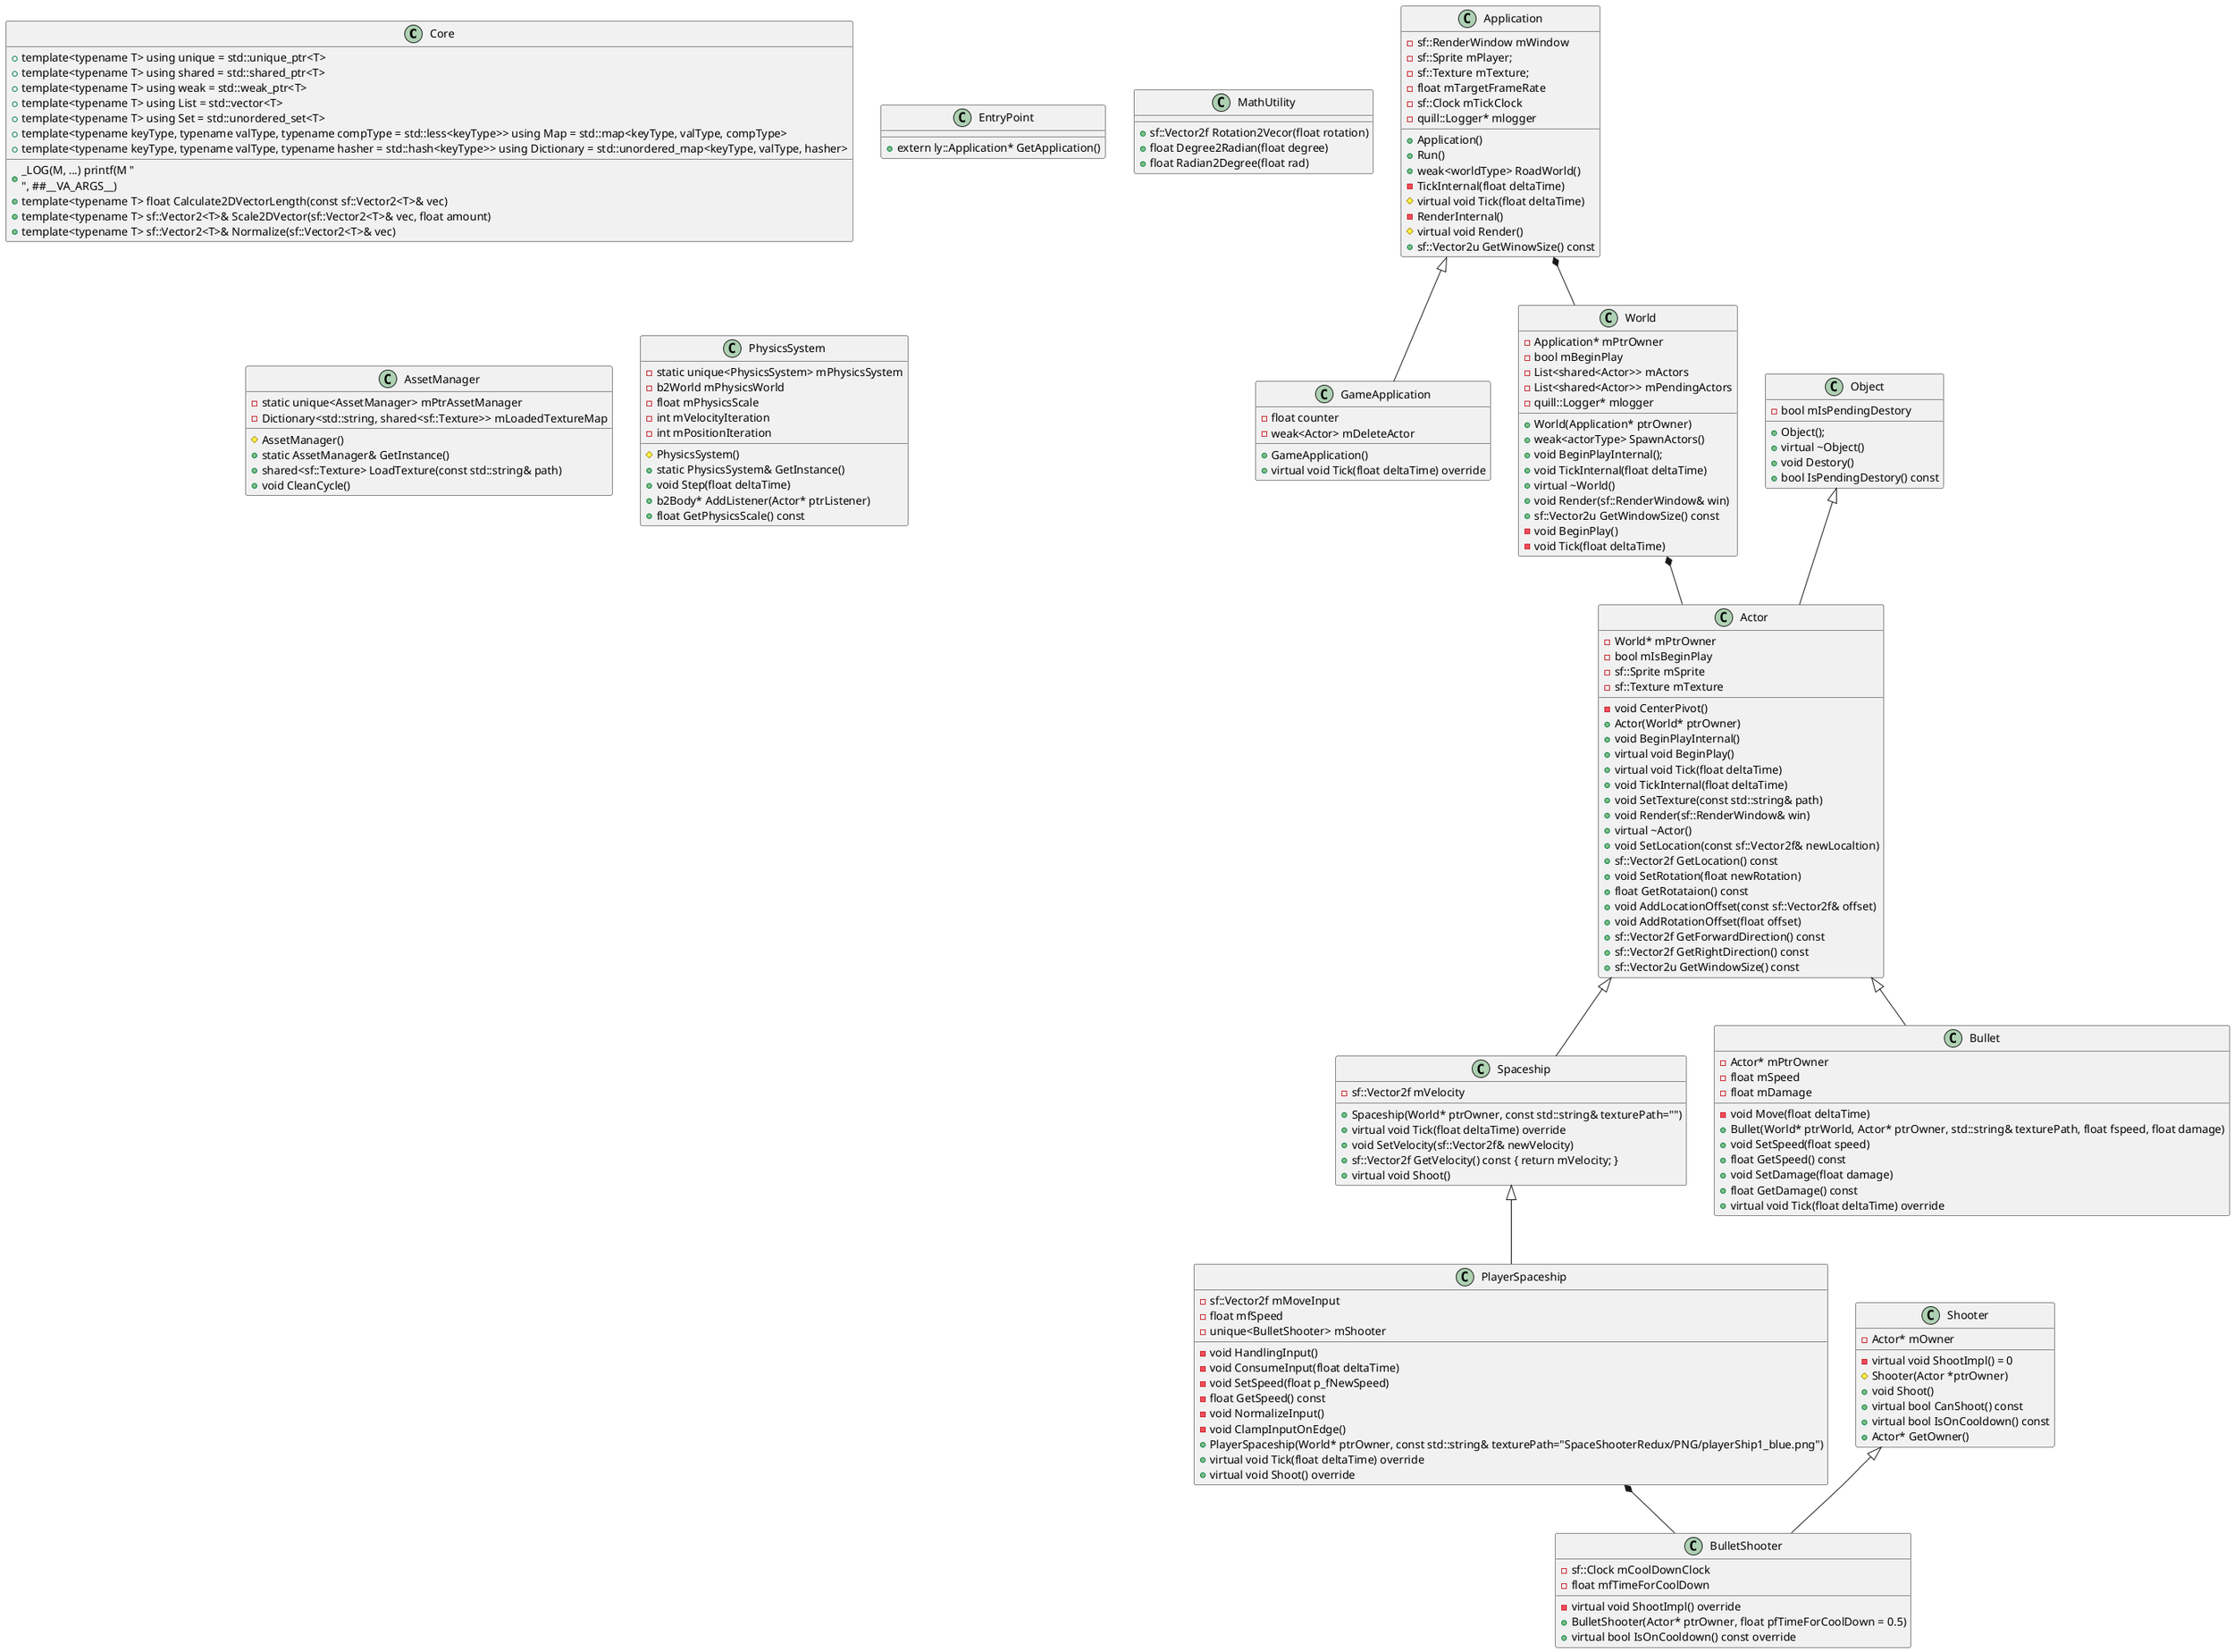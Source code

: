 @startuml

class Core{
	+template<typename T> using unique = std::unique_ptr<T>
	+template<typename T> using shared = std::shared_ptr<T>
	+template<typename T> using weak = std::weak_ptr<T>
	+template<typename T> using List = std::vector<T>
	+template<typename T> using Set = std::unordered_set<T>
	+template<typename keyType, typename valType, typename compType = std::less<keyType>> using Map = std::map<keyType, valType, compType>
	+template<typename keyType, typename valType, typename hasher = std::hash<keyType>> using Dictionary = std::unordered_map<keyType, valType, hasher>
	+_LOG(M, ...) printf(M "\n", ##__VA_ARGS__)	
	+template<typename T> float Calculate2DVectorLength(const sf::Vector2<T>& vec)
	+template<typename T> sf::Vector2<T>& Scale2DVector(sf::Vector2<T>& vec, float amount)
	+template<typename T> sf::Vector2<T>& Normalize(sf::Vector2<T>& vec)
}

class EntryPoint{
	+extern ly::Application* GetApplication()
}

class MathUtility{
	+sf::Vector2f Rotation2Vecor(float rotation)
	+float Degree2Radian(float degree)
	+float Radian2Degree(float rad)
}

class AssetManager{
	-static unique<AssetManager> mPtrAssetManager
	-Dictionary<std::string, shared<sf::Texture>> mLoadedTextureMap
	#AssetManager()
	+static AssetManager& GetInstance()
	+shared<sf::Texture> LoadTexture(const std::string& path)
	+void CleanCycle()
}

class PhysicsSystem{
	-static unique<PhysicsSystem> mPhysicsSystem
	-b2World mPhysicsWorld
	-float mPhysicsScale
	-int mVelocityIteration
	-int mPositionIteration
	#PhysicsSystem()
	+static PhysicsSystem& GetInstance()
	+void Step(float deltaTime)
	+b2Body* AddListener(Actor* ptrListener)
	+float GetPhysicsScale() const
}

class Application{
	-sf::RenderWindow mWindow
	-sf::Sprite mPlayer;
	-sf::Texture mTexture;
	-float mTargetFrameRate
	-sf::Clock mTickClock
	-quill::Logger* mlogger
	+Application()
	+Run()
	+weak<worldType> RoadWorld()
	-TickInternal(float deltaTime)
	#virtual void Tick(float deltaTime)
	-RenderInternal()
	#virtual void Render()
	+sf::Vector2u GetWinowSize() const
}

class GameApplication{
	-float counter
	-weak<Actor> mDeleteActor
	+GameApplication()
	+virtual void Tick(float deltaTime) override
	
}

class World{
	-Application* mPtrOwner
	-bool mBeginPlay
	-List<shared<Actor>> mActors
	-List<shared<Actor>> mPendingActors
	-quill::Logger* mlogger
	+World(Application* ptrOwner)
	+weak<actorType> SpawnActors()
	+void BeginPlayInternal();
	+void TickInternal(float deltaTime)
	+virtual ~World()
	+void Render(sf::RenderWindow& win)
	+sf::Vector2u GetWindowSize() const
    -void BeginPlay()	
	-void Tick(float deltaTime)
}	

class Object{
	-bool mIsPendingDestory
	+Object();
	+virtual ~Object()
	+void Destory()
	+bool IsPendingDestory() const
}

class Actor{
	-World* mPtrOwner
	-bool mIsBeginPlay
	-sf::Sprite mSprite
	-sf::Texture mTexture
	-void CenterPivot()
	+Actor(World* ptrOwner)
	+void BeginPlayInternal()
	+virtual void BeginPlay()
	+virtual void Tick(float deltaTime)
	+void TickInternal(float deltaTime)
	+void SetTexture(const std::string& path)
	+void Render(sf::RenderWindow& win)
	+virtual ~Actor()
	+void SetLocation(const sf::Vector2f& newLocaltion)
	+sf::Vector2f GetLocation() const
	+void SetRotation(float newRotation)
	+float GetRotataion() const
	+void AddLocationOffset(const sf::Vector2f& offset)
	+void AddRotationOffset(float offset)
	+sf::Vector2f GetForwardDirection() const
	+sf::Vector2f GetRightDirection() const
	+sf::Vector2u GetWindowSize() const
}

class Spaceship{
	-sf::Vector2f mVelocity
	+Spaceship(World* ptrOwner, const std::string& texturePath="")
	+virtual void Tick(float deltaTime) override
	+void SetVelocity(sf::Vector2f& newVelocity)
	+sf::Vector2f GetVelocity() const { return mVelocity; }
	+virtual void Shoot()
}

class PlayerSpaceship{
	-sf::Vector2f mMoveInput
	-float mfSpeed
	-unique<BulletShooter> mShooter
	-void HandlingInput()
	-void ConsumeInput(float deltaTime)
	-void SetSpeed(float p_fNewSpeed)
	-float GetSpeed() const
	-void NormalizeInput()
	-void ClampInputOnEdge()
	+PlayerSpaceship(World* ptrOwner, const std::string& texturePath="SpaceShooterRedux/PNG/playerShip1_blue.png")
	+virtual void Tick(float deltaTime) override
	+virtual void Shoot() override
	
}

class Shooter{
	-Actor* mOwner
	-virtual void ShootImpl() = 0
	#Shooter(Actor *ptrOwner)
	+void Shoot()
	+virtual bool CanShoot() const
	+virtual bool IsOnCooldown() const
	+Actor* GetOwner()
}

class BulletShooter{
	-sf::Clock mCoolDownClock
	-float mfTimeForCoolDown
	-virtual void ShootImpl() override
	+BulletShooter(Actor* ptrOwner, float pfTimeForCoolDown = 0.5)
	+virtual bool IsOnCooldown() const override
	
}

class Bullet{
	-Actor* mPtrOwner
	-float mSpeed
	-float mDamage
	-void Move(float deltaTime)
	+Bullet(World* ptrWorld, Actor* ptrOwner, std::string& texturePath, float fspeed, float damage)
	+void SetSpeed(float speed)
	+float GetSpeed() const
	+void SetDamage(float damage)
	+float GetDamage() const
	+virtual void Tick(float deltaTime) override
	
}

Application <|--GameApplication
Application *--World
World *--Actor
Object <|--Actor
Actor <|--Spaceship
Actor <|--Bullet
Spaceship <|--PlayerSpaceship
Shooter <|--BulletShooter
PlayerSpaceship *--BulletShooter
@enduml
